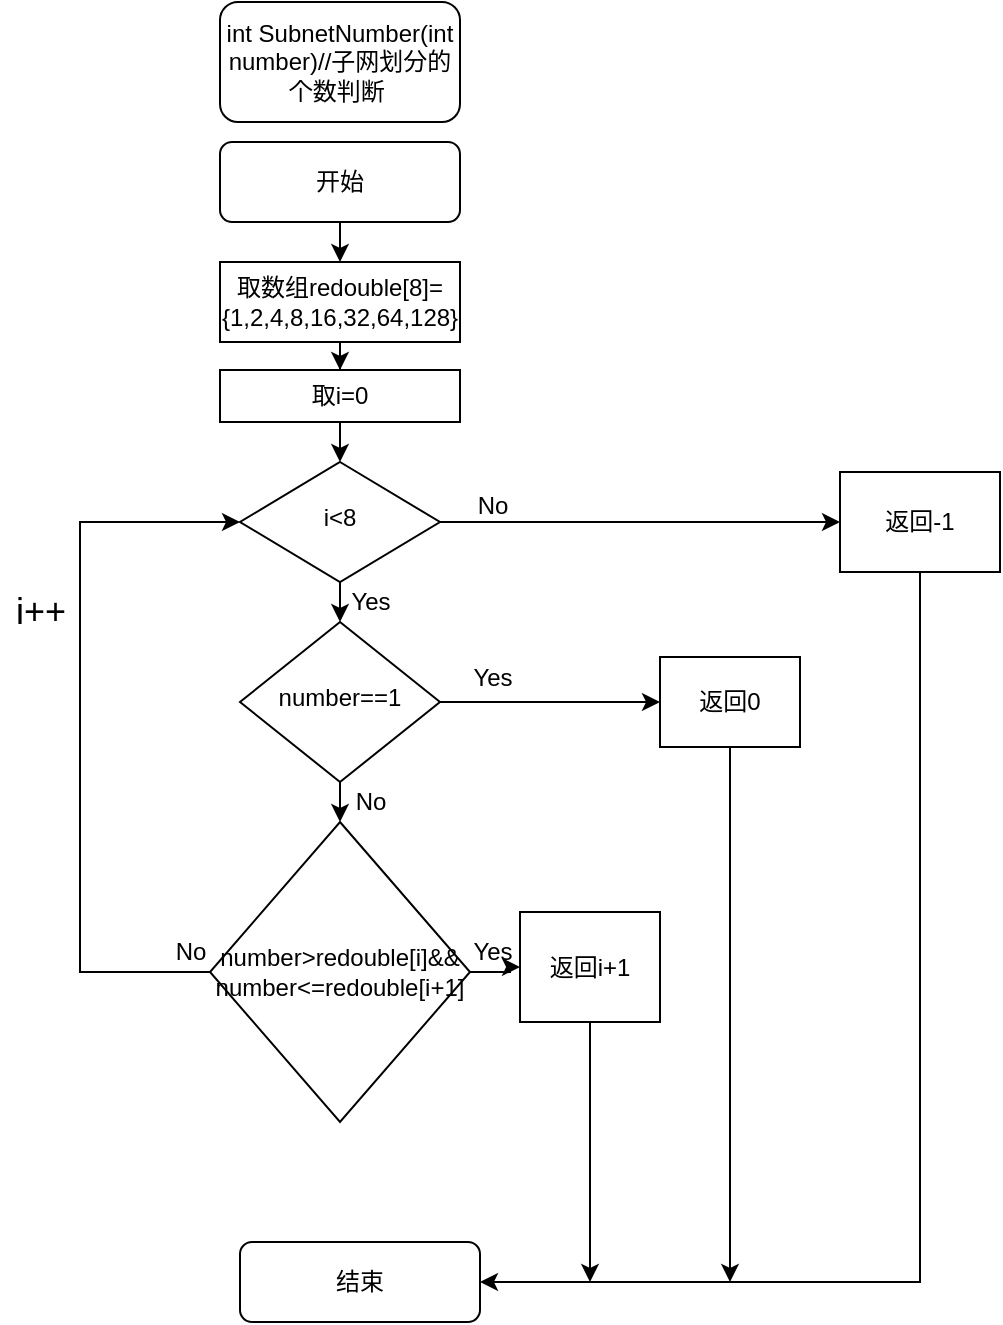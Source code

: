 <mxfile version="12.6.5" type="device"><diagram id="C5RBs43oDa-KdzZeNtuy" name="Page-1"><mxGraphModel dx="1205" dy="696" grid="1" gridSize="10" guides="1" tooltips="1" connect="1" arrows="1" fold="1" page="1" pageScale="1" pageWidth="827" pageHeight="1169" math="0" shadow="0"><root><mxCell id="WIyWlLk6GJQsqaUBKTNV-0"/><mxCell id="WIyWlLk6GJQsqaUBKTNV-1" parent="WIyWlLk6GJQsqaUBKTNV-0"/><mxCell id="o_eUA_-Xa3U_Nw1CgYsA-5" style="edgeStyle=orthogonalEdgeStyle;rounded=0;orthogonalLoop=1;jettySize=auto;html=1;exitX=0.5;exitY=1;exitDx=0;exitDy=0;entryX=0.5;entryY=0;entryDx=0;entryDy=0;" edge="1" parent="WIyWlLk6GJQsqaUBKTNV-1" source="WIyWlLk6GJQsqaUBKTNV-3" target="o_eUA_-Xa3U_Nw1CgYsA-4"><mxGeometry relative="1" as="geometry"/></mxCell><mxCell id="WIyWlLk6GJQsqaUBKTNV-3" value="开始" style="rounded=1;whiteSpace=wrap;html=1;fontSize=12;glass=0;strokeWidth=1;shadow=0;" parent="WIyWlLk6GJQsqaUBKTNV-1" vertex="1"><mxGeometry x="160" y="80" width="120" height="40" as="geometry"/></mxCell><mxCell id="o_eUA_-Xa3U_Nw1CgYsA-14" style="edgeStyle=orthogonalEdgeStyle;rounded=0;orthogonalLoop=1;jettySize=auto;html=1;exitX=0.5;exitY=1;exitDx=0;exitDy=0;entryX=0.5;entryY=0;entryDx=0;entryDy=0;" edge="1" parent="WIyWlLk6GJQsqaUBKTNV-1" source="WIyWlLk6GJQsqaUBKTNV-6" target="WIyWlLk6GJQsqaUBKTNV-10"><mxGeometry relative="1" as="geometry"/></mxCell><mxCell id="o_eUA_-Xa3U_Nw1CgYsA-27" style="edgeStyle=orthogonalEdgeStyle;rounded=0;orthogonalLoop=1;jettySize=auto;html=1;exitX=1;exitY=0.5;exitDx=0;exitDy=0;fontSize=12;" edge="1" parent="WIyWlLk6GJQsqaUBKTNV-1" source="WIyWlLk6GJQsqaUBKTNV-6" target="o_eUA_-Xa3U_Nw1CgYsA-28"><mxGeometry relative="1" as="geometry"><mxPoint x="420" y="270" as="targetPoint"/></mxGeometry></mxCell><mxCell id="WIyWlLk6GJQsqaUBKTNV-6" value="i&amp;lt;8" style="rhombus;whiteSpace=wrap;html=1;shadow=0;fontFamily=Helvetica;fontSize=12;align=center;strokeWidth=1;spacing=6;spacingTop=-4;" parent="WIyWlLk6GJQsqaUBKTNV-1" vertex="1"><mxGeometry x="170" y="240" width="100" height="60" as="geometry"/></mxCell><mxCell id="o_eUA_-Xa3U_Nw1CgYsA-29" style="edgeStyle=orthogonalEdgeStyle;rounded=0;orthogonalLoop=1;jettySize=auto;html=1;exitX=1;exitY=0.5;exitDx=0;exitDy=0;fontSize=12;" edge="1" parent="WIyWlLk6GJQsqaUBKTNV-1" source="WIyWlLk6GJQsqaUBKTNV-10" target="o_eUA_-Xa3U_Nw1CgYsA-30"><mxGeometry relative="1" as="geometry"><mxPoint x="320" y="360" as="targetPoint"/></mxGeometry></mxCell><mxCell id="o_eUA_-Xa3U_Nw1CgYsA-45" style="edgeStyle=orthogonalEdgeStyle;rounded=0;orthogonalLoop=1;jettySize=auto;html=1;exitX=0.5;exitY=1;exitDx=0;exitDy=0;entryX=0.5;entryY=0;entryDx=0;entryDy=0;fontSize=12;" edge="1" parent="WIyWlLk6GJQsqaUBKTNV-1" source="WIyWlLk6GJQsqaUBKTNV-10" target="o_eUA_-Xa3U_Nw1CgYsA-12"><mxGeometry relative="1" as="geometry"/></mxCell><mxCell id="WIyWlLk6GJQsqaUBKTNV-10" value="number==1" style="rhombus;whiteSpace=wrap;html=1;shadow=0;fontFamily=Helvetica;fontSize=12;align=center;strokeWidth=1;spacing=6;spacingTop=-4;" parent="WIyWlLk6GJQsqaUBKTNV-1" vertex="1"><mxGeometry x="170" y="320" width="100" height="80" as="geometry"/></mxCell><mxCell id="WIyWlLk6GJQsqaUBKTNV-11" value="结束" style="rounded=1;whiteSpace=wrap;html=1;fontSize=12;glass=0;strokeWidth=1;shadow=0;" parent="WIyWlLk6GJQsqaUBKTNV-1" vertex="1"><mxGeometry x="170" y="630" width="120" height="40" as="geometry"/></mxCell><mxCell id="o_eUA_-Xa3U_Nw1CgYsA-0" value="int SubnetNumber(int number)//子网划分的个数判断&amp;nbsp;" style="rounded=1;whiteSpace=wrap;html=1;" vertex="1" parent="WIyWlLk6GJQsqaUBKTNV-1"><mxGeometry x="160" y="10" width="120" height="60" as="geometry"/></mxCell><mxCell id="o_eUA_-Xa3U_Nw1CgYsA-6" style="edgeStyle=orthogonalEdgeStyle;rounded=0;orthogonalLoop=1;jettySize=auto;html=1;exitX=0.5;exitY=1;exitDx=0;exitDy=0;" edge="1" parent="WIyWlLk6GJQsqaUBKTNV-1" source="o_eUA_-Xa3U_Nw1CgYsA-4" target="o_eUA_-Xa3U_Nw1CgYsA-8"><mxGeometry relative="1" as="geometry"><mxPoint x="220" y="220" as="targetPoint"/></mxGeometry></mxCell><mxCell id="o_eUA_-Xa3U_Nw1CgYsA-4" value="取数组redouble[8]={1,2,4,8,16,32,64,128}" style="rounded=0;whiteSpace=wrap;html=1;" vertex="1" parent="WIyWlLk6GJQsqaUBKTNV-1"><mxGeometry x="160" y="140" width="120" height="40" as="geometry"/></mxCell><mxCell id="o_eUA_-Xa3U_Nw1CgYsA-9" style="edgeStyle=orthogonalEdgeStyle;rounded=0;orthogonalLoop=1;jettySize=auto;html=1;exitX=0.5;exitY=1;exitDx=0;exitDy=0;entryX=0.5;entryY=0;entryDx=0;entryDy=0;" edge="1" parent="WIyWlLk6GJQsqaUBKTNV-1" source="o_eUA_-Xa3U_Nw1CgYsA-8" target="WIyWlLk6GJQsqaUBKTNV-6"><mxGeometry relative="1" as="geometry"/></mxCell><mxCell id="o_eUA_-Xa3U_Nw1CgYsA-8" value="取i=0" style="rounded=0;whiteSpace=wrap;html=1;" vertex="1" parent="WIyWlLk6GJQsqaUBKTNV-1"><mxGeometry x="160" y="194" width="120" height="26" as="geometry"/></mxCell><mxCell id="o_eUA_-Xa3U_Nw1CgYsA-16" style="edgeStyle=orthogonalEdgeStyle;rounded=0;orthogonalLoop=1;jettySize=auto;html=1;exitX=0;exitY=0.5;exitDx=0;exitDy=0;entryX=0;entryY=0.5;entryDx=0;entryDy=0;" edge="1" parent="WIyWlLk6GJQsqaUBKTNV-1" source="o_eUA_-Xa3U_Nw1CgYsA-12" target="WIyWlLk6GJQsqaUBKTNV-6"><mxGeometry relative="1" as="geometry"><mxPoint x="155" y="270" as="targetPoint"/><Array as="points"><mxPoint x="90" y="495"/><mxPoint x="90" y="270"/></Array></mxGeometry></mxCell><mxCell id="o_eUA_-Xa3U_Nw1CgYsA-31" style="edgeStyle=orthogonalEdgeStyle;rounded=0;orthogonalLoop=1;jettySize=auto;html=1;exitX=1;exitY=0.5;exitDx=0;exitDy=0;fontSize=12;" edge="1" parent="WIyWlLk6GJQsqaUBKTNV-1" source="o_eUA_-Xa3U_Nw1CgYsA-12" target="o_eUA_-Xa3U_Nw1CgYsA-32"><mxGeometry relative="1" as="geometry"><mxPoint x="330" y="495" as="targetPoint"/></mxGeometry></mxCell><mxCell id="o_eUA_-Xa3U_Nw1CgYsA-12" value="number&amp;gt;redouble[i]&amp;amp;&amp;amp;&lt;br&gt;number&amp;lt;=redouble[i+1]" style="rhombus;whiteSpace=wrap;html=1;" vertex="1" parent="WIyWlLk6GJQsqaUBKTNV-1"><mxGeometry x="155" y="420" width="130" height="150" as="geometry"/></mxCell><mxCell id="o_eUA_-Xa3U_Nw1CgYsA-22" value="No&lt;br&gt;" style="text;html=1;align=center;verticalAlign=middle;resizable=0;points=[];autosize=1;" vertex="1" parent="WIyWlLk6GJQsqaUBKTNV-1"><mxGeometry x="130" y="475" width="30" height="20" as="geometry"/></mxCell><mxCell id="o_eUA_-Xa3U_Nw1CgYsA-23" value="i++" style="text;html=1;align=center;verticalAlign=middle;resizable=0;points=[];autosize=1;fontSize=18;" vertex="1" parent="WIyWlLk6GJQsqaUBKTNV-1"><mxGeometry x="50" y="300" width="40" height="30" as="geometry"/></mxCell><mxCell id="o_eUA_-Xa3U_Nw1CgYsA-24" value="Yes&lt;br style=&quot;font-size: 12px;&quot;&gt;" style="text;html=1;align=center;verticalAlign=middle;resizable=0;points=[];autosize=1;fontSize=12;" vertex="1" parent="WIyWlLk6GJQsqaUBKTNV-1"><mxGeometry x="220" y="300" width="30" height="20" as="geometry"/></mxCell><mxCell id="o_eUA_-Xa3U_Nw1CgYsA-37" style="edgeStyle=orthogonalEdgeStyle;rounded=0;orthogonalLoop=1;jettySize=auto;html=1;exitX=0.5;exitY=1;exitDx=0;exitDy=0;fontSize=12;entryX=1;entryY=0.5;entryDx=0;entryDy=0;" edge="1" parent="WIyWlLk6GJQsqaUBKTNV-1" source="o_eUA_-Xa3U_Nw1CgYsA-28" target="WIyWlLk6GJQsqaUBKTNV-11"><mxGeometry relative="1" as="geometry"><mxPoint x="510" y="650" as="targetPoint"/><Array as="points"><mxPoint x="510" y="650"/></Array></mxGeometry></mxCell><mxCell id="o_eUA_-Xa3U_Nw1CgYsA-28" value="返回-1" style="rounded=0;whiteSpace=wrap;html=1;" vertex="1" parent="WIyWlLk6GJQsqaUBKTNV-1"><mxGeometry x="470" y="245" width="80" height="50" as="geometry"/></mxCell><mxCell id="o_eUA_-Xa3U_Nw1CgYsA-40" style="edgeStyle=orthogonalEdgeStyle;rounded=0;orthogonalLoop=1;jettySize=auto;html=1;exitX=0.5;exitY=1;exitDx=0;exitDy=0;fontSize=12;" edge="1" parent="WIyWlLk6GJQsqaUBKTNV-1" source="o_eUA_-Xa3U_Nw1CgYsA-30"><mxGeometry relative="1" as="geometry"><mxPoint x="415" y="650" as="targetPoint"/></mxGeometry></mxCell><mxCell id="o_eUA_-Xa3U_Nw1CgYsA-30" value="返回0" style="rounded=0;whiteSpace=wrap;html=1;" vertex="1" parent="WIyWlLk6GJQsqaUBKTNV-1"><mxGeometry x="380" y="337.5" width="70" height="45" as="geometry"/></mxCell><mxCell id="o_eUA_-Xa3U_Nw1CgYsA-36" style="edgeStyle=orthogonalEdgeStyle;rounded=0;orthogonalLoop=1;jettySize=auto;html=1;exitX=0.5;exitY=1;exitDx=0;exitDy=0;fontSize=12;" edge="1" parent="WIyWlLk6GJQsqaUBKTNV-1" source="o_eUA_-Xa3U_Nw1CgYsA-32"><mxGeometry relative="1" as="geometry"><mxPoint x="345" y="650" as="targetPoint"/><Array as="points"><mxPoint x="345" y="640"/><mxPoint x="345" y="640"/></Array></mxGeometry></mxCell><mxCell id="o_eUA_-Xa3U_Nw1CgYsA-32" value="返回i+1" style="rounded=0;whiteSpace=wrap;html=1;" vertex="1" parent="WIyWlLk6GJQsqaUBKTNV-1"><mxGeometry x="310" y="465" width="70" height="55" as="geometry"/></mxCell><mxCell id="o_eUA_-Xa3U_Nw1CgYsA-33" value="No" style="text;html=1;align=center;verticalAlign=middle;resizable=0;points=[];autosize=1;fontSize=12;" vertex="1" parent="WIyWlLk6GJQsqaUBKTNV-1"><mxGeometry x="281" y="252" width="30" height="20" as="geometry"/></mxCell><mxCell id="o_eUA_-Xa3U_Nw1CgYsA-34" value="Yes" style="text;html=1;align=center;verticalAlign=middle;resizable=0;points=[];autosize=1;fontSize=12;" vertex="1" parent="WIyWlLk6GJQsqaUBKTNV-1"><mxGeometry x="281" y="337.5" width="30" height="20" as="geometry"/></mxCell><mxCell id="o_eUA_-Xa3U_Nw1CgYsA-35" value="Yes" style="text;html=1;align=center;verticalAlign=middle;resizable=0;points=[];autosize=1;fontSize=12;" vertex="1" parent="WIyWlLk6GJQsqaUBKTNV-1"><mxGeometry x="281" y="475" width="30" height="20" as="geometry"/></mxCell><mxCell id="o_eUA_-Xa3U_Nw1CgYsA-46" value="No" style="text;html=1;align=center;verticalAlign=middle;resizable=0;points=[];autosize=1;fontSize=12;" vertex="1" parent="WIyWlLk6GJQsqaUBKTNV-1"><mxGeometry x="220" y="400" width="30" height="20" as="geometry"/></mxCell></root></mxGraphModel></diagram></mxfile>